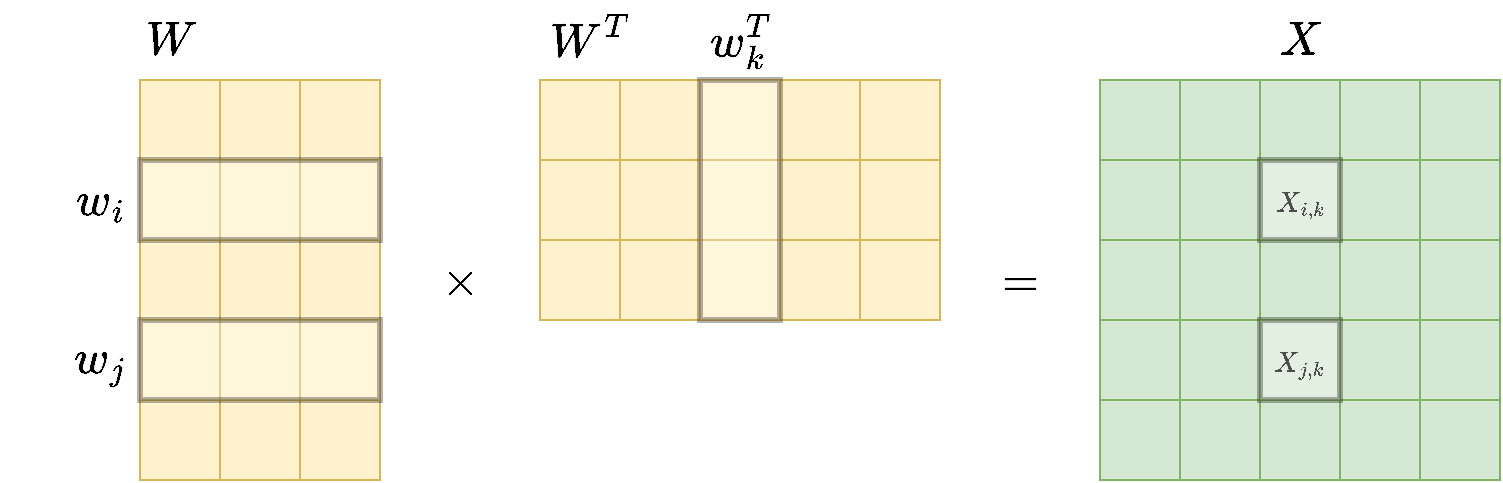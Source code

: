 <mxfile version="24.0.4" type="device">
  <diagram name="Página-1" id="YdHk60PGwzKo6-8Q2OiM">
    <mxGraphModel dx="1046" dy="904" grid="1" gridSize="10" guides="1" tooltips="1" connect="1" arrows="1" fold="1" page="1" pageScale="1" pageWidth="827" pageHeight="1169" math="1" shadow="0">
      <root>
        <mxCell id="0" />
        <mxCell id="1" parent="0" />
        <mxCell id="MUmkxXMT3K2qItpLl2Zq-31" value="" style="shape=table;startSize=0;container=1;collapsible=0;childLayout=tableLayout;fillColor=#fff2cc;strokeColor=#d6b656;" parent="1" vertex="1">
          <mxGeometry x="80" y="320" width="120" height="200" as="geometry" />
        </mxCell>
        <mxCell id="MUmkxXMT3K2qItpLl2Zq-32" value="" style="shape=tableRow;horizontal=0;startSize=0;swimlaneHead=0;swimlaneBody=0;strokeColor=inherit;top=0;left=0;bottom=0;right=0;collapsible=0;dropTarget=0;fillColor=none;points=[[0,0.5],[1,0.5]];portConstraint=eastwest;" parent="MUmkxXMT3K2qItpLl2Zq-31" vertex="1">
          <mxGeometry width="120" height="40" as="geometry" />
        </mxCell>
        <mxCell id="MUmkxXMT3K2qItpLl2Zq-33" value="" style="shape=partialRectangle;html=1;whiteSpace=wrap;connectable=0;strokeColor=inherit;overflow=hidden;fillColor=none;top=0;left=0;bottom=0;right=0;pointerEvents=1;" parent="MUmkxXMT3K2qItpLl2Zq-32" vertex="1">
          <mxGeometry width="40" height="40" as="geometry">
            <mxRectangle width="40" height="40" as="alternateBounds" />
          </mxGeometry>
        </mxCell>
        <mxCell id="MUmkxXMT3K2qItpLl2Zq-34" value="" style="shape=partialRectangle;html=1;whiteSpace=wrap;connectable=0;strokeColor=inherit;overflow=hidden;fillColor=none;top=0;left=0;bottom=0;right=0;pointerEvents=1;" parent="MUmkxXMT3K2qItpLl2Zq-32" vertex="1">
          <mxGeometry x="40" width="40" height="40" as="geometry">
            <mxRectangle width="40" height="40" as="alternateBounds" />
          </mxGeometry>
        </mxCell>
        <mxCell id="MUmkxXMT3K2qItpLl2Zq-35" value="" style="shape=partialRectangle;html=1;whiteSpace=wrap;connectable=0;strokeColor=inherit;overflow=hidden;fillColor=none;top=0;left=0;bottom=0;right=0;pointerEvents=1;" parent="MUmkxXMT3K2qItpLl2Zq-32" vertex="1">
          <mxGeometry x="80" width="40" height="40" as="geometry">
            <mxRectangle width="40" height="40" as="alternateBounds" />
          </mxGeometry>
        </mxCell>
        <mxCell id="MUmkxXMT3K2qItpLl2Zq-36" value="" style="shape=tableRow;horizontal=0;startSize=0;swimlaneHead=0;swimlaneBody=0;strokeColor=inherit;top=0;left=0;bottom=0;right=0;collapsible=0;dropTarget=0;fillColor=none;points=[[0,0.5],[1,0.5]];portConstraint=eastwest;" parent="MUmkxXMT3K2qItpLl2Zq-31" vertex="1">
          <mxGeometry y="40" width="120" height="40" as="geometry" />
        </mxCell>
        <mxCell id="MUmkxXMT3K2qItpLl2Zq-37" value="" style="shape=partialRectangle;html=1;whiteSpace=wrap;connectable=0;strokeColor=inherit;overflow=hidden;fillColor=none;top=0;left=0;bottom=0;right=0;pointerEvents=1;" parent="MUmkxXMT3K2qItpLl2Zq-36" vertex="1">
          <mxGeometry width="40" height="40" as="geometry">
            <mxRectangle width="40" height="40" as="alternateBounds" />
          </mxGeometry>
        </mxCell>
        <mxCell id="MUmkxXMT3K2qItpLl2Zq-38" value="" style="shape=partialRectangle;html=1;whiteSpace=wrap;connectable=0;strokeColor=inherit;overflow=hidden;fillColor=none;top=0;left=0;bottom=0;right=0;pointerEvents=1;" parent="MUmkxXMT3K2qItpLl2Zq-36" vertex="1">
          <mxGeometry x="40" width="40" height="40" as="geometry">
            <mxRectangle width="40" height="40" as="alternateBounds" />
          </mxGeometry>
        </mxCell>
        <mxCell id="MUmkxXMT3K2qItpLl2Zq-39" value="" style="shape=partialRectangle;html=1;whiteSpace=wrap;connectable=0;strokeColor=default;overflow=hidden;fillColor=none;top=0;left=0;bottom=0;right=0;pointerEvents=1;strokeWidth=4;" parent="MUmkxXMT3K2qItpLl2Zq-36" vertex="1">
          <mxGeometry x="80" width="40" height="40" as="geometry">
            <mxRectangle width="40" height="40" as="alternateBounds" />
          </mxGeometry>
        </mxCell>
        <mxCell id="MUmkxXMT3K2qItpLl2Zq-40" value="" style="shape=tableRow;horizontal=0;startSize=0;swimlaneHead=0;swimlaneBody=0;strokeColor=inherit;top=0;left=0;bottom=0;right=0;collapsible=0;dropTarget=0;fillColor=none;points=[[0,0.5],[1,0.5]];portConstraint=eastwest;" parent="MUmkxXMT3K2qItpLl2Zq-31" vertex="1">
          <mxGeometry y="80" width="120" height="40" as="geometry" />
        </mxCell>
        <mxCell id="MUmkxXMT3K2qItpLl2Zq-41" value="" style="shape=partialRectangle;html=1;whiteSpace=wrap;connectable=0;strokeColor=inherit;overflow=hidden;fillColor=none;top=0;left=0;bottom=0;right=0;pointerEvents=1;" parent="MUmkxXMT3K2qItpLl2Zq-40" vertex="1">
          <mxGeometry width="40" height="40" as="geometry">
            <mxRectangle width="40" height="40" as="alternateBounds" />
          </mxGeometry>
        </mxCell>
        <mxCell id="MUmkxXMT3K2qItpLl2Zq-42" value="" style="shape=partialRectangle;html=1;whiteSpace=wrap;connectable=0;strokeColor=inherit;overflow=hidden;fillColor=none;top=0;left=0;bottom=0;right=0;pointerEvents=1;" parent="MUmkxXMT3K2qItpLl2Zq-40" vertex="1">
          <mxGeometry x="40" width="40" height="40" as="geometry">
            <mxRectangle width="40" height="40" as="alternateBounds" />
          </mxGeometry>
        </mxCell>
        <mxCell id="MUmkxXMT3K2qItpLl2Zq-43" value="" style="shape=partialRectangle;html=1;whiteSpace=wrap;connectable=0;strokeColor=inherit;overflow=hidden;fillColor=none;top=0;left=0;bottom=0;right=0;pointerEvents=1;" parent="MUmkxXMT3K2qItpLl2Zq-40" vertex="1">
          <mxGeometry x="80" width="40" height="40" as="geometry">
            <mxRectangle width="40" height="40" as="alternateBounds" />
          </mxGeometry>
        </mxCell>
        <mxCell id="MUmkxXMT3K2qItpLl2Zq-44" value="" style="shape=tableRow;horizontal=0;startSize=0;swimlaneHead=0;swimlaneBody=0;strokeColor=inherit;top=0;left=0;bottom=0;right=0;collapsible=0;dropTarget=0;fillColor=none;points=[[0,0.5],[1,0.5]];portConstraint=eastwest;" parent="MUmkxXMT3K2qItpLl2Zq-31" vertex="1">
          <mxGeometry y="120" width="120" height="40" as="geometry" />
        </mxCell>
        <mxCell id="MUmkxXMT3K2qItpLl2Zq-45" value="" style="shape=partialRectangle;html=1;whiteSpace=wrap;connectable=0;strokeColor=inherit;overflow=hidden;fillColor=none;top=0;left=0;bottom=0;right=0;pointerEvents=1;" parent="MUmkxXMT3K2qItpLl2Zq-44" vertex="1">
          <mxGeometry width="40" height="40" as="geometry">
            <mxRectangle width="40" height="40" as="alternateBounds" />
          </mxGeometry>
        </mxCell>
        <mxCell id="MUmkxXMT3K2qItpLl2Zq-46" value="" style="shape=partialRectangle;html=1;whiteSpace=wrap;connectable=0;strokeColor=inherit;overflow=hidden;fillColor=none;top=0;left=0;bottom=0;right=0;pointerEvents=1;" parent="MUmkxXMT3K2qItpLl2Zq-44" vertex="1">
          <mxGeometry x="40" width="40" height="40" as="geometry">
            <mxRectangle width="40" height="40" as="alternateBounds" />
          </mxGeometry>
        </mxCell>
        <mxCell id="MUmkxXMT3K2qItpLl2Zq-47" value="" style="shape=partialRectangle;html=1;whiteSpace=wrap;connectable=0;strokeColor=inherit;overflow=hidden;fillColor=none;top=0;left=0;bottom=0;right=0;pointerEvents=1;" parent="MUmkxXMT3K2qItpLl2Zq-44" vertex="1">
          <mxGeometry x="80" width="40" height="40" as="geometry">
            <mxRectangle width="40" height="40" as="alternateBounds" />
          </mxGeometry>
        </mxCell>
        <mxCell id="MUmkxXMT3K2qItpLl2Zq-48" value="" style="shape=tableRow;horizontal=0;startSize=0;swimlaneHead=0;swimlaneBody=0;strokeColor=inherit;top=0;left=0;bottom=0;right=0;collapsible=0;dropTarget=0;fillColor=none;points=[[0,0.5],[1,0.5]];portConstraint=eastwest;" parent="MUmkxXMT3K2qItpLl2Zq-31" vertex="1">
          <mxGeometry y="160" width="120" height="40" as="geometry" />
        </mxCell>
        <mxCell id="MUmkxXMT3K2qItpLl2Zq-49" value="" style="shape=partialRectangle;html=1;whiteSpace=wrap;connectable=0;strokeColor=inherit;overflow=hidden;fillColor=none;top=0;left=0;bottom=0;right=0;pointerEvents=1;" parent="MUmkxXMT3K2qItpLl2Zq-48" vertex="1">
          <mxGeometry width="40" height="40" as="geometry">
            <mxRectangle width="40" height="40" as="alternateBounds" />
          </mxGeometry>
        </mxCell>
        <mxCell id="MUmkxXMT3K2qItpLl2Zq-50" value="" style="shape=partialRectangle;html=1;whiteSpace=wrap;connectable=0;strokeColor=inherit;overflow=hidden;fillColor=none;top=0;left=0;bottom=0;right=0;pointerEvents=1;" parent="MUmkxXMT3K2qItpLl2Zq-48" vertex="1">
          <mxGeometry x="40" width="40" height="40" as="geometry">
            <mxRectangle width="40" height="40" as="alternateBounds" />
          </mxGeometry>
        </mxCell>
        <mxCell id="MUmkxXMT3K2qItpLl2Zq-51" value="" style="shape=partialRectangle;html=1;whiteSpace=wrap;connectable=0;strokeColor=inherit;overflow=hidden;fillColor=none;top=0;left=0;bottom=0;right=0;pointerEvents=1;" parent="MUmkxXMT3K2qItpLl2Zq-48" vertex="1">
          <mxGeometry x="80" width="40" height="40" as="geometry">
            <mxRectangle width="40" height="40" as="alternateBounds" />
          </mxGeometry>
        </mxCell>
        <mxCell id="MUmkxXMT3K2qItpLl2Zq-73" value="" style="shape=table;startSize=0;container=1;collapsible=0;childLayout=tableLayout;fillColor=#fff2cc;strokeColor=#d6b656;" parent="1" vertex="1">
          <mxGeometry x="280" y="320" width="200" height="120" as="geometry" />
        </mxCell>
        <mxCell id="MUmkxXMT3K2qItpLl2Zq-74" value="" style="shape=tableRow;horizontal=0;startSize=0;swimlaneHead=0;swimlaneBody=0;strokeColor=inherit;top=0;left=0;bottom=0;right=0;collapsible=0;dropTarget=0;fillColor=none;points=[[0,0.5],[1,0.5]];portConstraint=eastwest;" parent="MUmkxXMT3K2qItpLl2Zq-73" vertex="1">
          <mxGeometry width="200" height="40" as="geometry" />
        </mxCell>
        <mxCell id="MUmkxXMT3K2qItpLl2Zq-75" value="" style="shape=partialRectangle;html=1;whiteSpace=wrap;connectable=0;strokeColor=inherit;overflow=hidden;fillColor=none;top=0;left=0;bottom=0;right=0;pointerEvents=1;" parent="MUmkxXMT3K2qItpLl2Zq-74" vertex="1">
          <mxGeometry width="40" height="40" as="geometry">
            <mxRectangle width="40" height="40" as="alternateBounds" />
          </mxGeometry>
        </mxCell>
        <mxCell id="MUmkxXMT3K2qItpLl2Zq-76" value="" style="shape=partialRectangle;html=1;whiteSpace=wrap;connectable=0;strokeColor=inherit;overflow=hidden;fillColor=none;top=0;left=0;bottom=0;right=0;pointerEvents=1;" parent="MUmkxXMT3K2qItpLl2Zq-74" vertex="1">
          <mxGeometry x="40" width="40" height="40" as="geometry">
            <mxRectangle width="40" height="40" as="alternateBounds" />
          </mxGeometry>
        </mxCell>
        <mxCell id="MUmkxXMT3K2qItpLl2Zq-77" value="" style="shape=partialRectangle;html=1;whiteSpace=wrap;connectable=0;strokeColor=inherit;overflow=hidden;fillColor=none;top=0;left=0;bottom=0;right=0;pointerEvents=1;" parent="MUmkxXMT3K2qItpLl2Zq-74" vertex="1">
          <mxGeometry x="80" width="40" height="40" as="geometry">
            <mxRectangle width="40" height="40" as="alternateBounds" />
          </mxGeometry>
        </mxCell>
        <mxCell id="MUmkxXMT3K2qItpLl2Zq-78" value="" style="shape=partialRectangle;html=1;whiteSpace=wrap;connectable=0;strokeColor=inherit;overflow=hidden;fillColor=none;top=0;left=0;bottom=0;right=0;pointerEvents=1;" parent="MUmkxXMT3K2qItpLl2Zq-74" vertex="1">
          <mxGeometry x="120" width="40" height="40" as="geometry">
            <mxRectangle width="40" height="40" as="alternateBounds" />
          </mxGeometry>
        </mxCell>
        <mxCell id="MUmkxXMT3K2qItpLl2Zq-79" value="" style="shape=partialRectangle;html=1;whiteSpace=wrap;connectable=0;strokeColor=inherit;overflow=hidden;fillColor=none;top=0;left=0;bottom=0;right=0;pointerEvents=1;" parent="MUmkxXMT3K2qItpLl2Zq-74" vertex="1">
          <mxGeometry x="160" width="40" height="40" as="geometry">
            <mxRectangle width="40" height="40" as="alternateBounds" />
          </mxGeometry>
        </mxCell>
        <mxCell id="MUmkxXMT3K2qItpLl2Zq-80" value="" style="shape=tableRow;horizontal=0;startSize=0;swimlaneHead=0;swimlaneBody=0;strokeColor=inherit;top=0;left=0;bottom=0;right=0;collapsible=0;dropTarget=0;fillColor=none;points=[[0,0.5],[1,0.5]];portConstraint=eastwest;" parent="MUmkxXMT3K2qItpLl2Zq-73" vertex="1">
          <mxGeometry y="40" width="200" height="40" as="geometry" />
        </mxCell>
        <mxCell id="MUmkxXMT3K2qItpLl2Zq-81" value="" style="shape=partialRectangle;html=1;whiteSpace=wrap;connectable=0;strokeColor=inherit;overflow=hidden;fillColor=none;top=0;left=0;bottom=0;right=0;pointerEvents=1;" parent="MUmkxXMT3K2qItpLl2Zq-80" vertex="1">
          <mxGeometry width="40" height="40" as="geometry">
            <mxRectangle width="40" height="40" as="alternateBounds" />
          </mxGeometry>
        </mxCell>
        <mxCell id="MUmkxXMT3K2qItpLl2Zq-82" value="" style="shape=partialRectangle;html=1;whiteSpace=wrap;connectable=0;strokeColor=inherit;overflow=hidden;fillColor=none;top=0;left=0;bottom=0;right=0;pointerEvents=1;" parent="MUmkxXMT3K2qItpLl2Zq-80" vertex="1">
          <mxGeometry x="40" width="40" height="40" as="geometry">
            <mxRectangle width="40" height="40" as="alternateBounds" />
          </mxGeometry>
        </mxCell>
        <mxCell id="MUmkxXMT3K2qItpLl2Zq-83" value="" style="shape=partialRectangle;html=1;whiteSpace=wrap;connectable=0;strokeColor=inherit;overflow=hidden;fillColor=none;top=0;left=0;bottom=0;right=0;pointerEvents=1;" parent="MUmkxXMT3K2qItpLl2Zq-80" vertex="1">
          <mxGeometry x="80" width="40" height="40" as="geometry">
            <mxRectangle width="40" height="40" as="alternateBounds" />
          </mxGeometry>
        </mxCell>
        <mxCell id="MUmkxXMT3K2qItpLl2Zq-84" value="" style="shape=partialRectangle;html=1;whiteSpace=wrap;connectable=0;strokeColor=inherit;overflow=hidden;fillColor=none;top=0;left=0;bottom=0;right=0;pointerEvents=1;" parent="MUmkxXMT3K2qItpLl2Zq-80" vertex="1">
          <mxGeometry x="120" width="40" height="40" as="geometry">
            <mxRectangle width="40" height="40" as="alternateBounds" />
          </mxGeometry>
        </mxCell>
        <mxCell id="MUmkxXMT3K2qItpLl2Zq-85" value="" style="shape=partialRectangle;html=1;whiteSpace=wrap;connectable=0;strokeColor=inherit;overflow=hidden;fillColor=none;top=0;left=0;bottom=0;right=0;pointerEvents=1;" parent="MUmkxXMT3K2qItpLl2Zq-80" vertex="1">
          <mxGeometry x="160" width="40" height="40" as="geometry">
            <mxRectangle width="40" height="40" as="alternateBounds" />
          </mxGeometry>
        </mxCell>
        <mxCell id="MUmkxXMT3K2qItpLl2Zq-86" value="" style="shape=tableRow;horizontal=0;startSize=0;swimlaneHead=0;swimlaneBody=0;strokeColor=inherit;top=0;left=0;bottom=0;right=0;collapsible=0;dropTarget=0;fillColor=none;points=[[0,0.5],[1,0.5]];portConstraint=eastwest;" parent="MUmkxXMT3K2qItpLl2Zq-73" vertex="1">
          <mxGeometry y="80" width="200" height="40" as="geometry" />
        </mxCell>
        <mxCell id="MUmkxXMT3K2qItpLl2Zq-87" value="" style="shape=partialRectangle;html=1;whiteSpace=wrap;connectable=0;strokeColor=inherit;overflow=hidden;fillColor=none;top=0;left=0;bottom=0;right=0;pointerEvents=1;" parent="MUmkxXMT3K2qItpLl2Zq-86" vertex="1">
          <mxGeometry width="40" height="40" as="geometry">
            <mxRectangle width="40" height="40" as="alternateBounds" />
          </mxGeometry>
        </mxCell>
        <mxCell id="MUmkxXMT3K2qItpLl2Zq-88" value="" style="shape=partialRectangle;html=1;whiteSpace=wrap;connectable=0;strokeColor=inherit;overflow=hidden;fillColor=none;top=0;left=0;bottom=0;right=0;pointerEvents=1;" parent="MUmkxXMT3K2qItpLl2Zq-86" vertex="1">
          <mxGeometry x="40" width="40" height="40" as="geometry">
            <mxRectangle width="40" height="40" as="alternateBounds" />
          </mxGeometry>
        </mxCell>
        <mxCell id="MUmkxXMT3K2qItpLl2Zq-89" value="" style="shape=partialRectangle;html=1;whiteSpace=wrap;connectable=0;strokeColor=inherit;overflow=hidden;fillColor=none;top=0;left=0;bottom=0;right=0;pointerEvents=1;" parent="MUmkxXMT3K2qItpLl2Zq-86" vertex="1">
          <mxGeometry x="80" width="40" height="40" as="geometry">
            <mxRectangle width="40" height="40" as="alternateBounds" />
          </mxGeometry>
        </mxCell>
        <mxCell id="MUmkxXMT3K2qItpLl2Zq-90" value="" style="shape=partialRectangle;html=1;whiteSpace=wrap;connectable=0;strokeColor=inherit;overflow=hidden;fillColor=none;top=0;left=0;bottom=0;right=0;pointerEvents=1;" parent="MUmkxXMT3K2qItpLl2Zq-86" vertex="1">
          <mxGeometry x="120" width="40" height="40" as="geometry">
            <mxRectangle width="40" height="40" as="alternateBounds" />
          </mxGeometry>
        </mxCell>
        <mxCell id="MUmkxXMT3K2qItpLl2Zq-91" value="" style="shape=partialRectangle;html=1;whiteSpace=wrap;connectable=0;strokeColor=inherit;overflow=hidden;fillColor=none;top=0;left=0;bottom=0;right=0;pointerEvents=1;" parent="MUmkxXMT3K2qItpLl2Zq-86" vertex="1">
          <mxGeometry x="160" width="40" height="40" as="geometry">
            <mxRectangle width="40" height="40" as="alternateBounds" />
          </mxGeometry>
        </mxCell>
        <mxCell id="MUmkxXMT3K2qItpLl2Zq-92" value="&lt;font style=&quot;font-size: 20px;&quot;&gt;$$W$$&lt;/font&gt;" style="text;html=1;align=center;verticalAlign=middle;resizable=0;points=[];autosize=1;strokeColor=none;fillColor=none;" parent="1" vertex="1">
          <mxGeometry x="50" y="280" width="90" height="40" as="geometry" />
        </mxCell>
        <mxCell id="MUmkxXMT3K2qItpLl2Zq-93" value="&lt;font style=&quot;font-size: 20px;&quot;&gt;$$W^T$$&lt;/font&gt;" style="text;html=1;align=center;verticalAlign=middle;resizable=0;points=[];autosize=1;strokeColor=none;fillColor=none;" parent="1" vertex="1">
          <mxGeometry x="250" y="280" width="110" height="40" as="geometry" />
        </mxCell>
        <mxCell id="MUmkxXMT3K2qItpLl2Zq-94" value="" style="shape=table;startSize=0;container=1;collapsible=0;childLayout=tableLayout;fillColor=#d5e8d4;strokeColor=#82b366;" parent="1" vertex="1">
          <mxGeometry x="560" y="320" width="200" height="200" as="geometry" />
        </mxCell>
        <mxCell id="MUmkxXMT3K2qItpLl2Zq-95" value="" style="shape=tableRow;horizontal=0;startSize=0;swimlaneHead=0;swimlaneBody=0;strokeColor=inherit;top=0;left=0;bottom=0;right=0;collapsible=0;dropTarget=0;fillColor=none;points=[[0,0.5],[1,0.5]];portConstraint=eastwest;" parent="MUmkxXMT3K2qItpLl2Zq-94" vertex="1">
          <mxGeometry width="200" height="40" as="geometry" />
        </mxCell>
        <mxCell id="MUmkxXMT3K2qItpLl2Zq-96" value="" style="shape=partialRectangle;html=1;whiteSpace=wrap;connectable=0;strokeColor=inherit;overflow=hidden;fillColor=none;top=0;left=0;bottom=0;right=0;pointerEvents=1;" parent="MUmkxXMT3K2qItpLl2Zq-95" vertex="1">
          <mxGeometry width="40" height="40" as="geometry">
            <mxRectangle width="40" height="40" as="alternateBounds" />
          </mxGeometry>
        </mxCell>
        <mxCell id="MUmkxXMT3K2qItpLl2Zq-97" value="" style="shape=partialRectangle;html=1;whiteSpace=wrap;connectable=0;strokeColor=inherit;overflow=hidden;fillColor=none;top=0;left=0;bottom=0;right=0;pointerEvents=1;" parent="MUmkxXMT3K2qItpLl2Zq-95" vertex="1">
          <mxGeometry x="40" width="40" height="40" as="geometry">
            <mxRectangle width="40" height="40" as="alternateBounds" />
          </mxGeometry>
        </mxCell>
        <mxCell id="MUmkxXMT3K2qItpLl2Zq-98" value="" style="shape=partialRectangle;html=1;whiteSpace=wrap;connectable=0;strokeColor=inherit;overflow=hidden;fillColor=none;top=0;left=0;bottom=0;right=0;pointerEvents=1;" parent="MUmkxXMT3K2qItpLl2Zq-95" vertex="1">
          <mxGeometry x="80" width="40" height="40" as="geometry">
            <mxRectangle width="40" height="40" as="alternateBounds" />
          </mxGeometry>
        </mxCell>
        <mxCell id="MUmkxXMT3K2qItpLl2Zq-99" value="" style="shape=partialRectangle;html=1;whiteSpace=wrap;connectable=0;strokeColor=inherit;overflow=hidden;fillColor=none;top=0;left=0;bottom=0;right=0;pointerEvents=1;" parent="MUmkxXMT3K2qItpLl2Zq-95" vertex="1">
          <mxGeometry x="120" width="40" height="40" as="geometry">
            <mxRectangle width="40" height="40" as="alternateBounds" />
          </mxGeometry>
        </mxCell>
        <mxCell id="MUmkxXMT3K2qItpLl2Zq-100" value="" style="shape=partialRectangle;html=1;whiteSpace=wrap;connectable=0;strokeColor=inherit;overflow=hidden;fillColor=none;top=0;left=0;bottom=0;right=0;pointerEvents=1;" parent="MUmkxXMT3K2qItpLl2Zq-95" vertex="1">
          <mxGeometry x="160" width="40" height="40" as="geometry">
            <mxRectangle width="40" height="40" as="alternateBounds" />
          </mxGeometry>
        </mxCell>
        <mxCell id="MUmkxXMT3K2qItpLl2Zq-101" value="" style="shape=tableRow;horizontal=0;startSize=0;swimlaneHead=0;swimlaneBody=0;strokeColor=inherit;top=0;left=0;bottom=0;right=0;collapsible=0;dropTarget=0;fillColor=none;points=[[0,0.5],[1,0.5]];portConstraint=eastwest;" parent="MUmkxXMT3K2qItpLl2Zq-94" vertex="1">
          <mxGeometry y="40" width="200" height="40" as="geometry" />
        </mxCell>
        <mxCell id="MUmkxXMT3K2qItpLl2Zq-102" value="" style="shape=partialRectangle;html=1;whiteSpace=wrap;connectable=0;strokeColor=inherit;overflow=hidden;fillColor=none;top=0;left=0;bottom=0;right=0;pointerEvents=1;" parent="MUmkxXMT3K2qItpLl2Zq-101" vertex="1">
          <mxGeometry width="40" height="40" as="geometry">
            <mxRectangle width="40" height="40" as="alternateBounds" />
          </mxGeometry>
        </mxCell>
        <mxCell id="MUmkxXMT3K2qItpLl2Zq-103" value="" style="shape=partialRectangle;html=1;whiteSpace=wrap;connectable=0;strokeColor=inherit;overflow=hidden;fillColor=none;top=0;left=0;bottom=0;right=0;pointerEvents=1;" parent="MUmkxXMT3K2qItpLl2Zq-101" vertex="1">
          <mxGeometry x="40" width="40" height="40" as="geometry">
            <mxRectangle width="40" height="40" as="alternateBounds" />
          </mxGeometry>
        </mxCell>
        <mxCell id="MUmkxXMT3K2qItpLl2Zq-104" value="$$X_{i,k}$$&lt;span style=&quot;white-space: pre;&quot;&gt;&#x9;&lt;/span&gt;" style="shape=partialRectangle;html=1;whiteSpace=wrap;connectable=0;strokeColor=inherit;overflow=hidden;fillColor=none;top=0;left=0;bottom=0;right=0;pointerEvents=1;" parent="MUmkxXMT3K2qItpLl2Zq-101" vertex="1">
          <mxGeometry x="80" width="40" height="40" as="geometry">
            <mxRectangle width="40" height="40" as="alternateBounds" />
          </mxGeometry>
        </mxCell>
        <mxCell id="MUmkxXMT3K2qItpLl2Zq-105" value="" style="shape=partialRectangle;html=1;whiteSpace=wrap;connectable=0;strokeColor=inherit;overflow=hidden;fillColor=none;top=0;left=0;bottom=0;right=0;pointerEvents=1;" parent="MUmkxXMT3K2qItpLl2Zq-101" vertex="1">
          <mxGeometry x="120" width="40" height="40" as="geometry">
            <mxRectangle width="40" height="40" as="alternateBounds" />
          </mxGeometry>
        </mxCell>
        <mxCell id="MUmkxXMT3K2qItpLl2Zq-106" value="" style="shape=partialRectangle;html=1;whiteSpace=wrap;connectable=0;strokeColor=inherit;overflow=hidden;fillColor=none;top=0;left=0;bottom=0;right=0;pointerEvents=1;" parent="MUmkxXMT3K2qItpLl2Zq-101" vertex="1">
          <mxGeometry x="160" width="40" height="40" as="geometry">
            <mxRectangle width="40" height="40" as="alternateBounds" />
          </mxGeometry>
        </mxCell>
        <mxCell id="MUmkxXMT3K2qItpLl2Zq-107" value="" style="shape=tableRow;horizontal=0;startSize=0;swimlaneHead=0;swimlaneBody=0;strokeColor=inherit;top=0;left=0;bottom=0;right=0;collapsible=0;dropTarget=0;fillColor=none;points=[[0,0.5],[1,0.5]];portConstraint=eastwest;" parent="MUmkxXMT3K2qItpLl2Zq-94" vertex="1">
          <mxGeometry y="80" width="200" height="40" as="geometry" />
        </mxCell>
        <mxCell id="MUmkxXMT3K2qItpLl2Zq-108" value="" style="shape=partialRectangle;html=1;whiteSpace=wrap;connectable=0;strokeColor=inherit;overflow=hidden;fillColor=none;top=0;left=0;bottom=0;right=0;pointerEvents=1;" parent="MUmkxXMT3K2qItpLl2Zq-107" vertex="1">
          <mxGeometry width="40" height="40" as="geometry">
            <mxRectangle width="40" height="40" as="alternateBounds" />
          </mxGeometry>
        </mxCell>
        <mxCell id="MUmkxXMT3K2qItpLl2Zq-109" value="" style="shape=partialRectangle;html=1;whiteSpace=wrap;connectable=0;strokeColor=inherit;overflow=hidden;fillColor=none;top=0;left=0;bottom=0;right=0;pointerEvents=1;" parent="MUmkxXMT3K2qItpLl2Zq-107" vertex="1">
          <mxGeometry x="40" width="40" height="40" as="geometry">
            <mxRectangle width="40" height="40" as="alternateBounds" />
          </mxGeometry>
        </mxCell>
        <mxCell id="MUmkxXMT3K2qItpLl2Zq-110" value="" style="shape=partialRectangle;html=1;whiteSpace=wrap;connectable=0;strokeColor=inherit;overflow=hidden;fillColor=none;top=0;left=0;bottom=0;right=0;pointerEvents=1;" parent="MUmkxXMT3K2qItpLl2Zq-107" vertex="1">
          <mxGeometry x="80" width="40" height="40" as="geometry">
            <mxRectangle width="40" height="40" as="alternateBounds" />
          </mxGeometry>
        </mxCell>
        <mxCell id="MUmkxXMT3K2qItpLl2Zq-111" value="" style="shape=partialRectangle;html=1;whiteSpace=wrap;connectable=0;strokeColor=inherit;overflow=hidden;fillColor=none;top=0;left=0;bottom=0;right=0;pointerEvents=1;" parent="MUmkxXMT3K2qItpLl2Zq-107" vertex="1">
          <mxGeometry x="120" width="40" height="40" as="geometry">
            <mxRectangle width="40" height="40" as="alternateBounds" />
          </mxGeometry>
        </mxCell>
        <mxCell id="MUmkxXMT3K2qItpLl2Zq-112" value="" style="shape=partialRectangle;html=1;whiteSpace=wrap;connectable=0;strokeColor=inherit;overflow=hidden;fillColor=none;top=0;left=0;bottom=0;right=0;pointerEvents=1;" parent="MUmkxXMT3K2qItpLl2Zq-107" vertex="1">
          <mxGeometry x="160" width="40" height="40" as="geometry">
            <mxRectangle width="40" height="40" as="alternateBounds" />
          </mxGeometry>
        </mxCell>
        <mxCell id="MUmkxXMT3K2qItpLl2Zq-113" value="" style="shape=tableRow;horizontal=0;startSize=0;swimlaneHead=0;swimlaneBody=0;strokeColor=inherit;top=0;left=0;bottom=0;right=0;collapsible=0;dropTarget=0;fillColor=none;points=[[0,0.5],[1,0.5]];portConstraint=eastwest;" parent="MUmkxXMT3K2qItpLl2Zq-94" vertex="1">
          <mxGeometry y="120" width="200" height="40" as="geometry" />
        </mxCell>
        <mxCell id="MUmkxXMT3K2qItpLl2Zq-114" value="" style="shape=partialRectangle;html=1;whiteSpace=wrap;connectable=0;strokeColor=inherit;overflow=hidden;fillColor=none;top=0;left=0;bottom=0;right=0;pointerEvents=1;" parent="MUmkxXMT3K2qItpLl2Zq-113" vertex="1">
          <mxGeometry width="40" height="40" as="geometry">
            <mxRectangle width="40" height="40" as="alternateBounds" />
          </mxGeometry>
        </mxCell>
        <mxCell id="MUmkxXMT3K2qItpLl2Zq-115" value="" style="shape=partialRectangle;html=1;whiteSpace=wrap;connectable=0;strokeColor=inherit;overflow=hidden;fillColor=none;top=0;left=0;bottom=0;right=0;pointerEvents=1;" parent="MUmkxXMT3K2qItpLl2Zq-113" vertex="1">
          <mxGeometry x="40" width="40" height="40" as="geometry">
            <mxRectangle width="40" height="40" as="alternateBounds" />
          </mxGeometry>
        </mxCell>
        <mxCell id="MUmkxXMT3K2qItpLl2Zq-116" value="$$X_{j,k}$$" style="shape=partialRectangle;html=1;whiteSpace=wrap;connectable=0;strokeColor=inherit;overflow=hidden;fillColor=none;top=0;left=0;bottom=0;right=0;pointerEvents=1;" parent="MUmkxXMT3K2qItpLl2Zq-113" vertex="1">
          <mxGeometry x="80" width="40" height="40" as="geometry">
            <mxRectangle width="40" height="40" as="alternateBounds" />
          </mxGeometry>
        </mxCell>
        <mxCell id="MUmkxXMT3K2qItpLl2Zq-117" value="" style="shape=partialRectangle;html=1;whiteSpace=wrap;connectable=0;strokeColor=inherit;overflow=hidden;fillColor=none;top=0;left=0;bottom=0;right=0;pointerEvents=1;" parent="MUmkxXMT3K2qItpLl2Zq-113" vertex="1">
          <mxGeometry x="120" width="40" height="40" as="geometry">
            <mxRectangle width="40" height="40" as="alternateBounds" />
          </mxGeometry>
        </mxCell>
        <mxCell id="MUmkxXMT3K2qItpLl2Zq-118" value="" style="shape=partialRectangle;html=1;whiteSpace=wrap;connectable=0;strokeColor=inherit;overflow=hidden;fillColor=none;top=0;left=0;bottom=0;right=0;pointerEvents=1;" parent="MUmkxXMT3K2qItpLl2Zq-113" vertex="1">
          <mxGeometry x="160" width="40" height="40" as="geometry">
            <mxRectangle width="40" height="40" as="alternateBounds" />
          </mxGeometry>
        </mxCell>
        <mxCell id="MUmkxXMT3K2qItpLl2Zq-119" value="" style="shape=tableRow;horizontal=0;startSize=0;swimlaneHead=0;swimlaneBody=0;strokeColor=inherit;top=0;left=0;bottom=0;right=0;collapsible=0;dropTarget=0;fillColor=none;points=[[0,0.5],[1,0.5]];portConstraint=eastwest;" parent="MUmkxXMT3K2qItpLl2Zq-94" vertex="1">
          <mxGeometry y="160" width="200" height="40" as="geometry" />
        </mxCell>
        <mxCell id="MUmkxXMT3K2qItpLl2Zq-120" value="" style="shape=partialRectangle;html=1;whiteSpace=wrap;connectable=0;strokeColor=inherit;overflow=hidden;fillColor=none;top=0;left=0;bottom=0;right=0;pointerEvents=1;" parent="MUmkxXMT3K2qItpLl2Zq-119" vertex="1">
          <mxGeometry width="40" height="40" as="geometry">
            <mxRectangle width="40" height="40" as="alternateBounds" />
          </mxGeometry>
        </mxCell>
        <mxCell id="MUmkxXMT3K2qItpLl2Zq-121" value="" style="shape=partialRectangle;html=1;whiteSpace=wrap;connectable=0;strokeColor=inherit;overflow=hidden;fillColor=none;top=0;left=0;bottom=0;right=0;pointerEvents=1;" parent="MUmkxXMT3K2qItpLl2Zq-119" vertex="1">
          <mxGeometry x="40" width="40" height="40" as="geometry">
            <mxRectangle width="40" height="40" as="alternateBounds" />
          </mxGeometry>
        </mxCell>
        <mxCell id="MUmkxXMT3K2qItpLl2Zq-122" value="" style="shape=partialRectangle;html=1;whiteSpace=wrap;connectable=0;strokeColor=inherit;overflow=hidden;fillColor=none;top=0;left=0;bottom=0;right=0;pointerEvents=1;" parent="MUmkxXMT3K2qItpLl2Zq-119" vertex="1">
          <mxGeometry x="80" width="40" height="40" as="geometry">
            <mxRectangle width="40" height="40" as="alternateBounds" />
          </mxGeometry>
        </mxCell>
        <mxCell id="MUmkxXMT3K2qItpLl2Zq-123" value="" style="shape=partialRectangle;html=1;whiteSpace=wrap;connectable=0;strokeColor=inherit;overflow=hidden;fillColor=none;top=0;left=0;bottom=0;right=0;pointerEvents=1;" parent="MUmkxXMT3K2qItpLl2Zq-119" vertex="1">
          <mxGeometry x="120" width="40" height="40" as="geometry">
            <mxRectangle width="40" height="40" as="alternateBounds" />
          </mxGeometry>
        </mxCell>
        <mxCell id="MUmkxXMT3K2qItpLl2Zq-124" value="" style="shape=partialRectangle;html=1;whiteSpace=wrap;connectable=0;strokeColor=inherit;overflow=hidden;fillColor=none;top=0;left=0;bottom=0;right=0;pointerEvents=1;" parent="MUmkxXMT3K2qItpLl2Zq-119" vertex="1">
          <mxGeometry x="160" width="40" height="40" as="geometry">
            <mxRectangle width="40" height="40" as="alternateBounds" />
          </mxGeometry>
        </mxCell>
        <mxCell id="MUmkxXMT3K2qItpLl2Zq-125" value="&lt;font style=&quot;font-size: 20px;&quot;&gt;$$X$$&lt;/font&gt;" style="text;html=1;align=center;verticalAlign=middle;resizable=0;points=[];autosize=1;strokeColor=none;fillColor=none;" parent="1" vertex="1">
          <mxGeometry x="620" y="280" width="80" height="40" as="geometry" />
        </mxCell>
        <mxCell id="MUmkxXMT3K2qItpLl2Zq-126" value="&lt;font style=&quot;font-size: 20px;&quot;&gt;$$\times$$&lt;/font&gt;" style="text;html=1;align=center;verticalAlign=middle;resizable=0;points=[];autosize=1;strokeColor=none;fillColor=none;" parent="1" vertex="1">
          <mxGeometry x="180" y="400" width="120" height="40" as="geometry" />
        </mxCell>
        <mxCell id="MUmkxXMT3K2qItpLl2Zq-127" value="&lt;font style=&quot;font-size: 20px;&quot;&gt;$$=$$&lt;/font&gt;" style="text;html=1;align=center;verticalAlign=middle;resizable=0;points=[];autosize=1;strokeColor=none;fillColor=none;" parent="1" vertex="1">
          <mxGeometry x="480" y="400" width="80" height="40" as="geometry" />
        </mxCell>
        <mxCell id="MUmkxXMT3K2qItpLl2Zq-128" value="&lt;font style=&quot;font-size: 20px;&quot;&gt;$$w_i$$&lt;/font&gt;" style="text;html=1;align=center;verticalAlign=middle;resizable=0;points=[];autosize=1;strokeColor=none;fillColor=none;" parent="1" vertex="1">
          <mxGeometry x="10" y="360" width="100" height="40" as="geometry" />
        </mxCell>
        <mxCell id="MUmkxXMT3K2qItpLl2Zq-129" value="&lt;font style=&quot;font-size: 20px;&quot;&gt;$$w_j$$&lt;/font&gt;" style="text;html=1;align=center;verticalAlign=middle;resizable=0;points=[];autosize=1;strokeColor=none;fillColor=none;" parent="1" vertex="1">
          <mxGeometry x="10" y="440" width="100" height="40" as="geometry" />
        </mxCell>
        <mxCell id="MUmkxXMT3K2qItpLl2Zq-132" value="" style="rounded=0;whiteSpace=wrap;html=1;opacity=30;strokeWidth=3;" parent="1" vertex="1">
          <mxGeometry x="80" y="360" width="120" height="40" as="geometry" />
        </mxCell>
        <mxCell id="MUmkxXMT3K2qItpLl2Zq-133" value="" style="rounded=0;whiteSpace=wrap;html=1;opacity=30;strokeWidth=3;rotation=90;" parent="1" vertex="1">
          <mxGeometry x="320" y="360" width="120" height="40" as="geometry" />
        </mxCell>
        <mxCell id="MUmkxXMT3K2qItpLl2Zq-134" value="&lt;font style=&quot;font-size: 20px;&quot;&gt;$$w^T_k$$&lt;/font&gt;" style="text;html=1;align=center;verticalAlign=middle;resizable=0;points=[];autosize=1;strokeColor=none;fillColor=none;" parent="1" vertex="1">
          <mxGeometry x="315" y="280" width="130" height="40" as="geometry" />
        </mxCell>
        <mxCell id="MUmkxXMT3K2qItpLl2Zq-135" value="" style="rounded=0;whiteSpace=wrap;html=1;opacity=30;strokeWidth=3;rotation=90;" parent="1" vertex="1">
          <mxGeometry x="640" y="440" width="40" height="40" as="geometry" />
        </mxCell>
        <mxCell id="f57I5ZYSjp87rmKeEdwv-1" value="" style="rounded=0;whiteSpace=wrap;html=1;opacity=30;strokeWidth=3;" vertex="1" parent="1">
          <mxGeometry x="80" y="440" width="120" height="40" as="geometry" />
        </mxCell>
        <mxCell id="f57I5ZYSjp87rmKeEdwv-2" value="" style="rounded=0;whiteSpace=wrap;html=1;opacity=30;strokeWidth=3;rotation=90;" vertex="1" parent="1">
          <mxGeometry x="640" y="360" width="40" height="40" as="geometry" />
        </mxCell>
      </root>
    </mxGraphModel>
  </diagram>
</mxfile>
